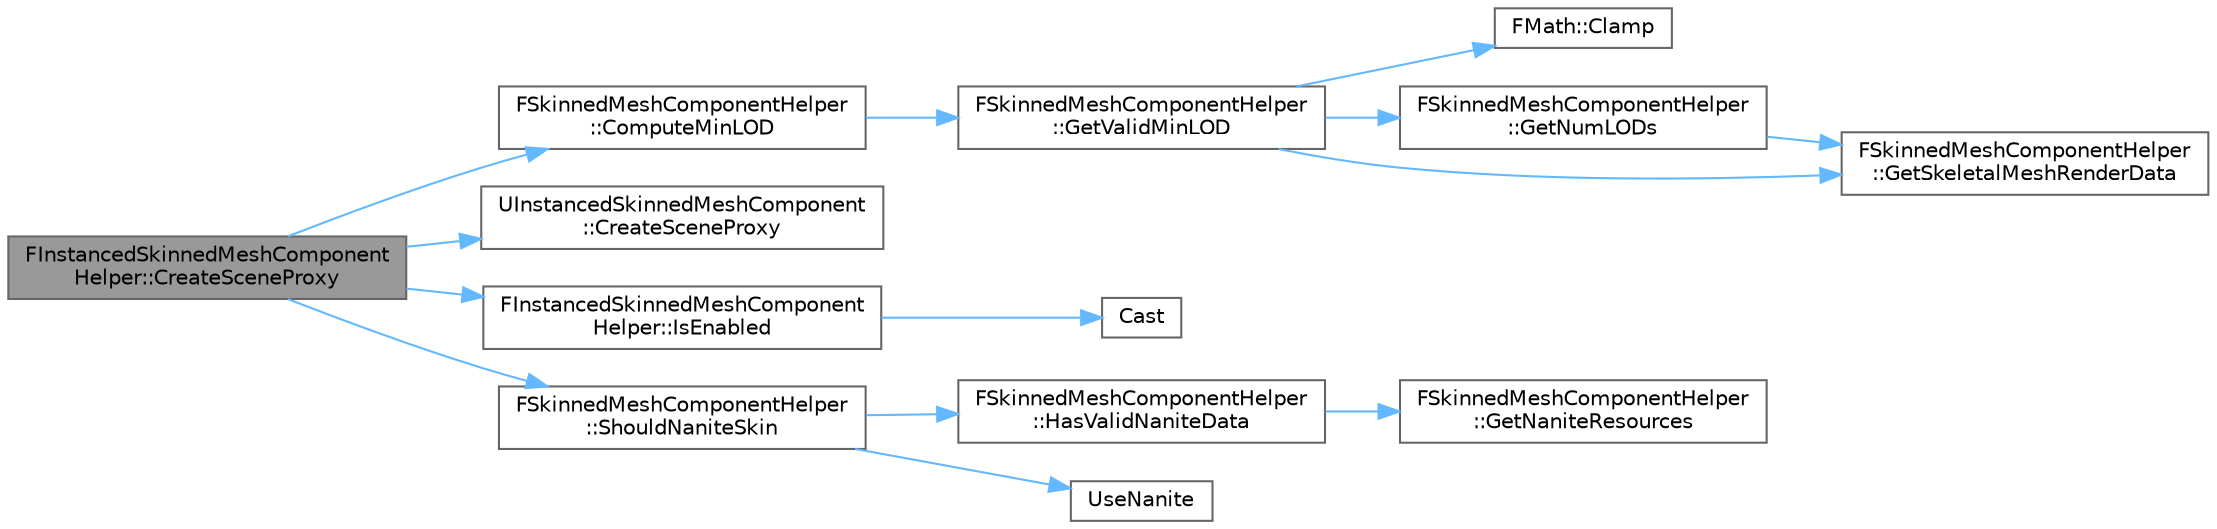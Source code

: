 digraph "FInstancedSkinnedMeshComponentHelper::CreateSceneProxy"
{
 // INTERACTIVE_SVG=YES
 // LATEX_PDF_SIZE
  bgcolor="transparent";
  edge [fontname=Helvetica,fontsize=10,labelfontname=Helvetica,labelfontsize=10];
  node [fontname=Helvetica,fontsize=10,shape=box,height=0.2,width=0.4];
  rankdir="LR";
  Node1 [id="Node000001",label="FInstancedSkinnedMeshComponent\lHelper::CreateSceneProxy",height=0.2,width=0.4,color="gray40", fillcolor="grey60", style="filled", fontcolor="black",tooltip=" "];
  Node1 -> Node2 [id="edge1_Node000001_Node000002",color="steelblue1",style="solid",tooltip=" "];
  Node2 [id="Node000002",label="FSkinnedMeshComponentHelper\l::ComputeMinLOD",height=0.2,width=0.4,color="grey40", fillcolor="white", style="filled",URL="$d5/dc7/classFSkinnedMeshComponentHelper.html#a0ded7b32ba4e195c30b802415cc42e4c",tooltip=" "];
  Node2 -> Node3 [id="edge2_Node000002_Node000003",color="steelblue1",style="solid",tooltip=" "];
  Node3 [id="Node000003",label="FSkinnedMeshComponentHelper\l::GetValidMinLOD",height=0.2,width=0.4,color="grey40", fillcolor="white", style="filled",URL="$d5/dc7/classFSkinnedMeshComponentHelper.html#af06058da5cdc83765cc57878ab9cf80d",tooltip=" "];
  Node3 -> Node4 [id="edge3_Node000003_Node000004",color="steelblue1",style="solid",tooltip=" "];
  Node4 [id="Node000004",label="FMath::Clamp",height=0.2,width=0.4,color="grey40", fillcolor="white", style="filled",URL="$dc/d20/structFMath.html#a7dbca5929b2ea7f13304eb4c927dab6c",tooltip="Clamps X to be between Min and Max, inclusive."];
  Node3 -> Node5 [id="edge4_Node000003_Node000005",color="steelblue1",style="solid",tooltip=" "];
  Node5 [id="Node000005",label="FSkinnedMeshComponentHelper\l::GetNumLODs",height=0.2,width=0.4,color="grey40", fillcolor="white", style="filled",URL="$d5/dc7/classFSkinnedMeshComponentHelper.html#aaafc004685577c471b2658fb103ed3c6",tooltip=" "];
  Node5 -> Node6 [id="edge5_Node000005_Node000006",color="steelblue1",style="solid",tooltip=" "];
  Node6 [id="Node000006",label="FSkinnedMeshComponentHelper\l::GetSkeletalMeshRenderData",height=0.2,width=0.4,color="grey40", fillcolor="white", style="filled",URL="$d5/dc7/classFSkinnedMeshComponentHelper.html#a18d17c5ab31a1e334b89493c377b1d6b",tooltip=" "];
  Node3 -> Node6 [id="edge6_Node000003_Node000006",color="steelblue1",style="solid",tooltip=" "];
  Node1 -> Node7 [id="edge7_Node000001_Node000007",color="steelblue1",style="solid",tooltip=" "];
  Node7 [id="Node000007",label="UInstancedSkinnedMeshComponent\l::CreateSceneProxy",height=0.2,width=0.4,color="grey40", fillcolor="white", style="filled",URL="$df/d4b/classUInstancedSkinnedMeshComponent.html#a2275fdfc7f623bc041fd535ce6fdb116",tooltip=" "];
  Node1 -> Node8 [id="edge8_Node000001_Node000008",color="steelblue1",style="solid",tooltip=" "];
  Node8 [id="Node000008",label="FInstancedSkinnedMeshComponent\lHelper::IsEnabled",height=0.2,width=0.4,color="grey40", fillcolor="white", style="filled",URL="$db/dc5/classFInstancedSkinnedMeshComponentHelper.html#ade85a83622f59cbac83fb85c7ac7c143",tooltip=" "];
  Node8 -> Node9 [id="edge9_Node000008_Node000009",color="steelblue1",style="solid",tooltip=" "];
  Node9 [id="Node000009",label="Cast",height=0.2,width=0.4,color="grey40", fillcolor="white", style="filled",URL="$d4/d55/Casts_8h.html#af337187a7ebe36fac35ea41db8a65ba9",tooltip=" "];
  Node1 -> Node10 [id="edge10_Node000001_Node000010",color="steelblue1",style="solid",tooltip=" "];
  Node10 [id="Node000010",label="FSkinnedMeshComponentHelper\l::ShouldNaniteSkin",height=0.2,width=0.4,color="grey40", fillcolor="white", style="filled",URL="$d5/dc7/classFSkinnedMeshComponentHelper.html#a0a8a84c5673f7879afc59f318ec5506a",tooltip=" "];
  Node10 -> Node11 [id="edge11_Node000010_Node000011",color="steelblue1",style="solid",tooltip=" "];
  Node11 [id="Node000011",label="FSkinnedMeshComponentHelper\l::HasValidNaniteData",height=0.2,width=0.4,color="grey40", fillcolor="white", style="filled",URL="$d5/dc7/classFSkinnedMeshComponentHelper.html#a8b7eebaa12924c02658049ccf9e01af0",tooltip=" "];
  Node11 -> Node12 [id="edge12_Node000011_Node000012",color="steelblue1",style="solid",tooltip=" "];
  Node12 [id="Node000012",label="FSkinnedMeshComponentHelper\l::GetNaniteResources",height=0.2,width=0.4,color="grey40", fillcolor="white", style="filled",URL="$d5/dc7/classFSkinnedMeshComponentHelper.html#ab6497210f633f8f1caace08759366e4f",tooltip=" "];
  Node10 -> Node13 [id="edge13_Node000010_Node000013",color="steelblue1",style="solid",tooltip=" "];
  Node13 [id="Node000013",label="UseNanite",height=0.2,width=0.4,color="grey40", fillcolor="white", style="filled",URL="$d7/d1b/RenderUtils_8h.html#a1c14f62dad38d2d51beac9235f7c281e",tooltip="Returns true if Nanite rendering should be used for the given shader platform."];
}
